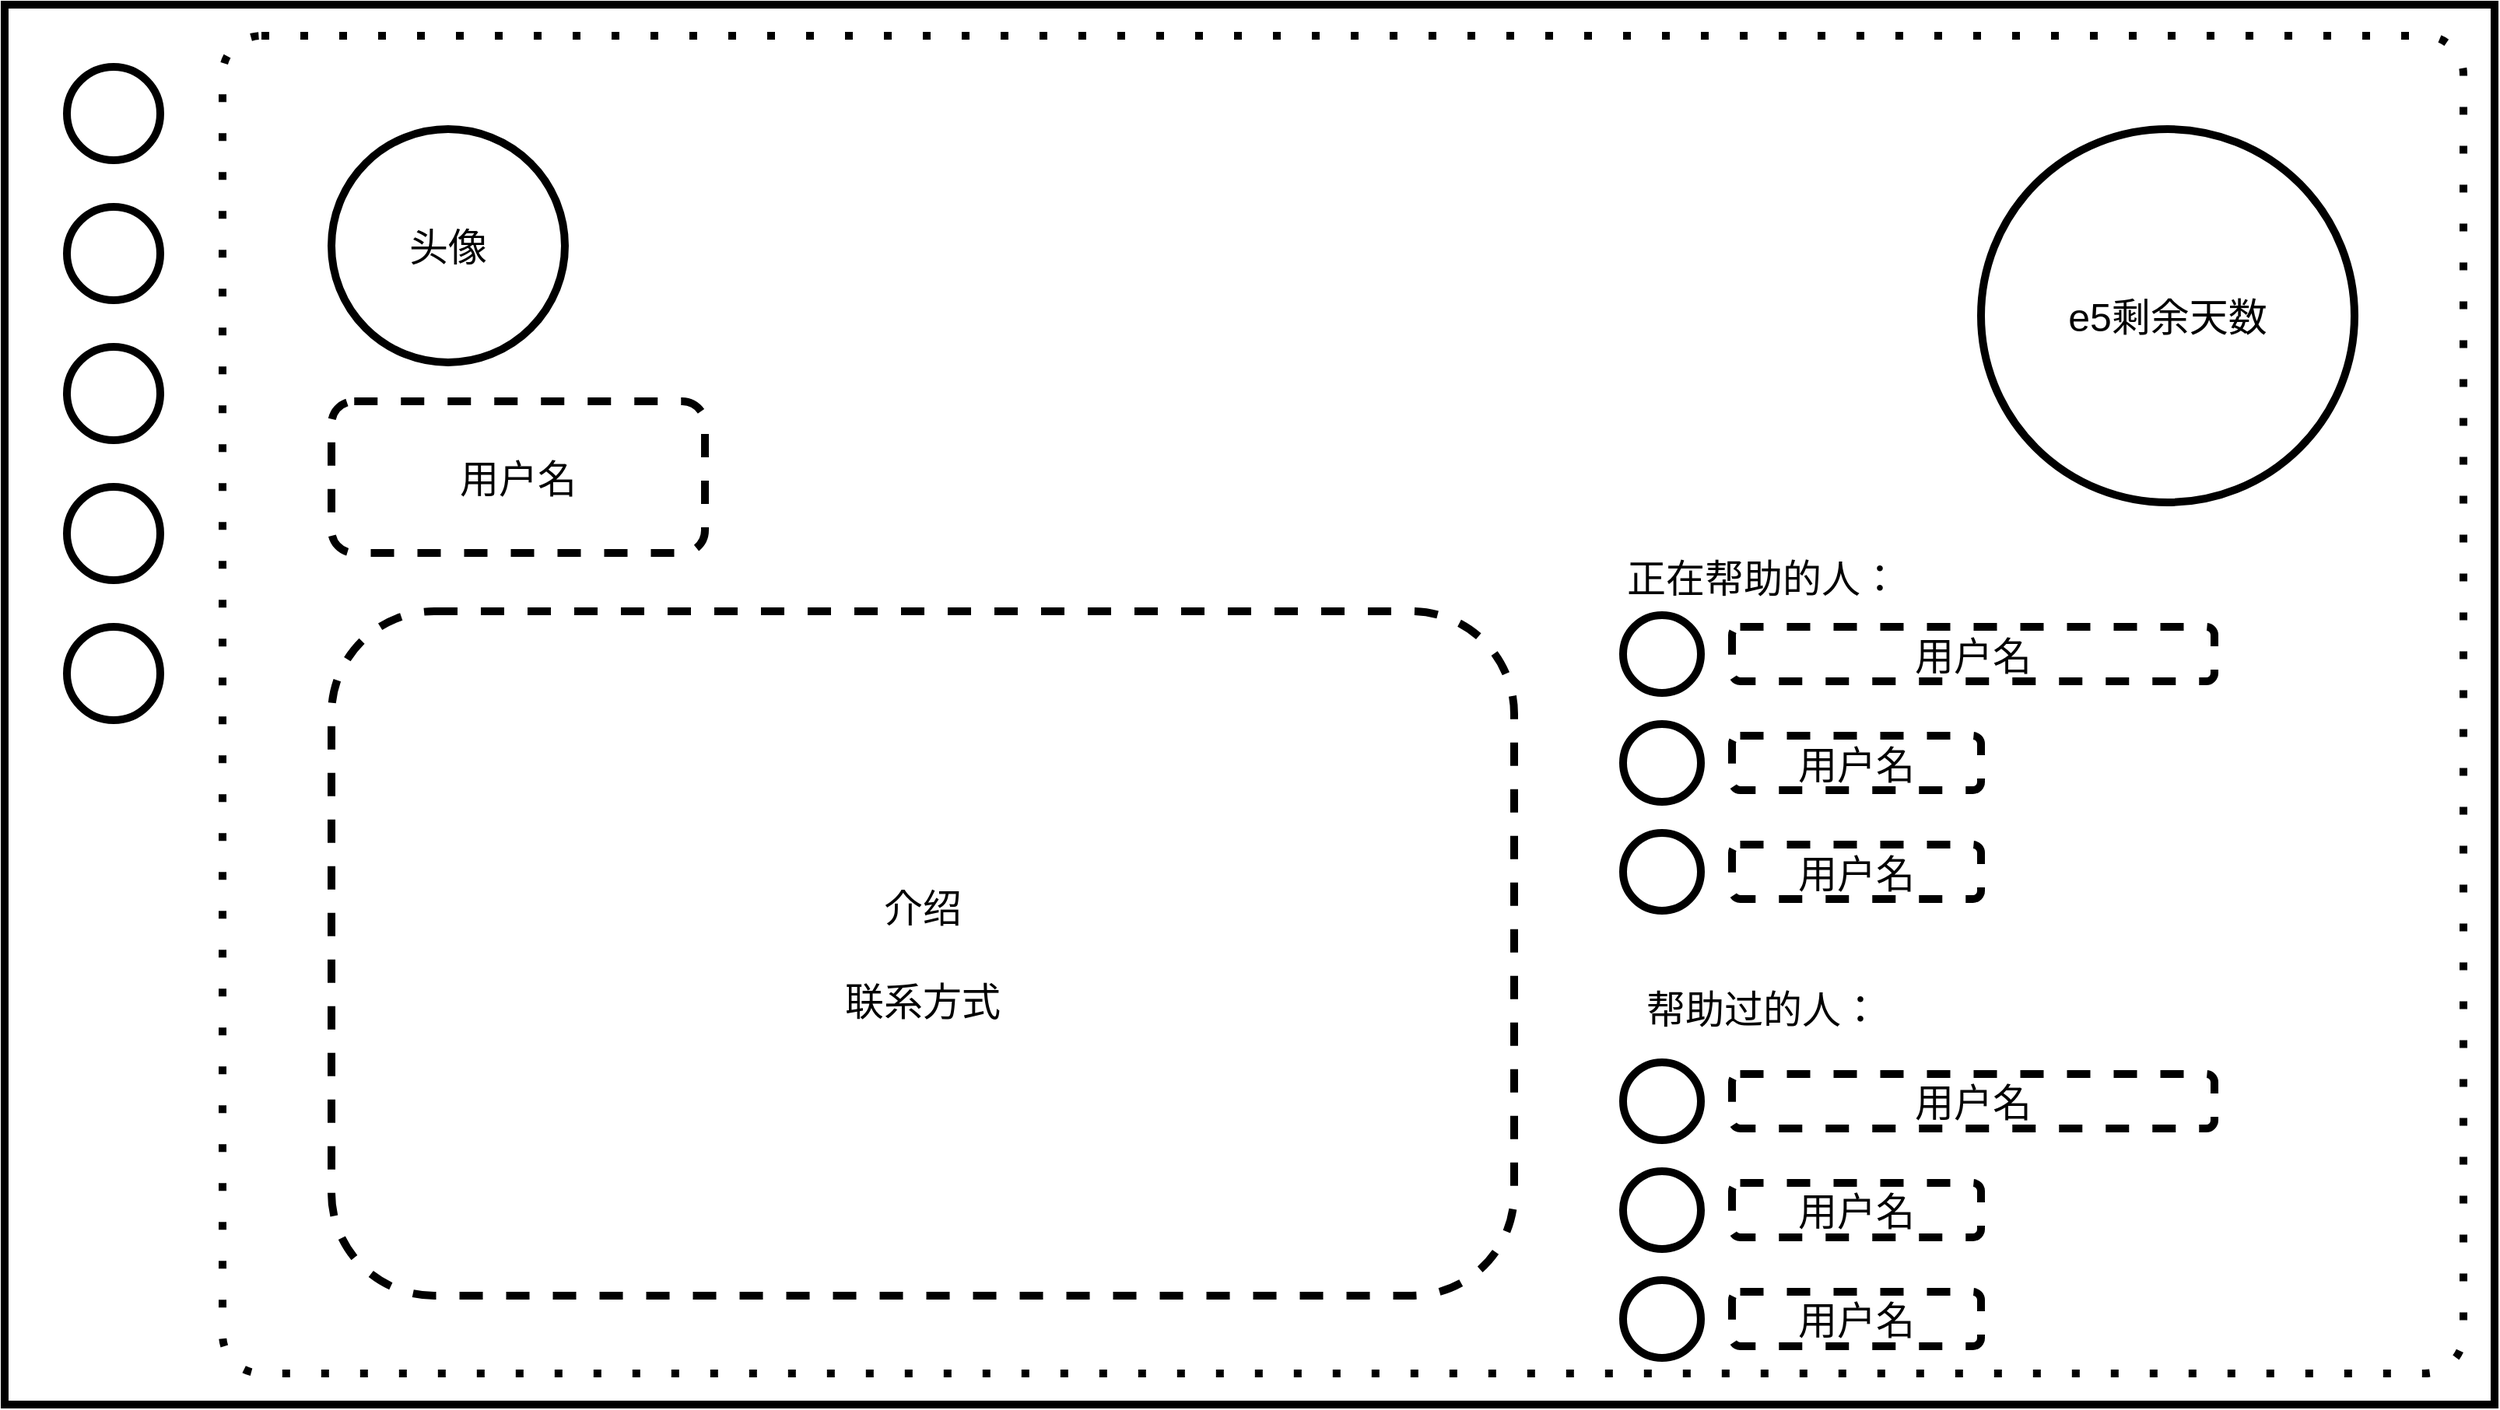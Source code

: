 <mxfile version="20.8.16" type="device"><diagram name="第 1 页" id="C545pj6HFmw_s_1A36Yl"><mxGraphModel dx="2302" dy="1364" grid="1" gridSize="10" guides="1" tooltips="1" connect="1" arrows="1" fold="1" page="1" pageScale="1" pageWidth="2000" pageHeight="1100" math="0" shadow="0"><root><mxCell id="0"/><mxCell id="1" parent="0"/><mxCell id="lMvvIm_gAStbLnTfJpcQ-1" value="" style="rounded=0;whiteSpace=wrap;html=1;strokeColor=default;strokeWidth=5;fontFamily=Helvetica;fontSize=12;fontColor=default;fillColor=default;align=left;" parent="1" vertex="1"><mxGeometry x="120" y="40" width="1600" height="900" as="geometry"/></mxCell><mxCell id="lMvvIm_gAStbLnTfJpcQ-4" value="" style="ellipse;whiteSpace=wrap;html=1;aspect=fixed;rounded=1;strokeColor=default;strokeWidth=5;fontFamily=Helvetica;fontSize=30;fontColor=default;fillColor=default;" parent="1" vertex="1"><mxGeometry x="160" y="80" width="60" height="60" as="geometry"/></mxCell><mxCell id="lMvvIm_gAStbLnTfJpcQ-5" value="" style="ellipse;whiteSpace=wrap;html=1;aspect=fixed;rounded=1;strokeColor=default;strokeWidth=5;fontFamily=Helvetica;fontSize=30;fontColor=default;fillColor=default;" parent="1" vertex="1"><mxGeometry x="160" y="170" width="60" height="60" as="geometry"/></mxCell><mxCell id="lMvvIm_gAStbLnTfJpcQ-6" value="" style="ellipse;whiteSpace=wrap;html=1;aspect=fixed;rounded=1;strokeColor=default;strokeWidth=5;fontFamily=Helvetica;fontSize=30;fontColor=default;fillColor=default;" parent="1" vertex="1"><mxGeometry x="160" y="260" width="60" height="60" as="geometry"/></mxCell><mxCell id="lMvvIm_gAStbLnTfJpcQ-7" value="" style="ellipse;whiteSpace=wrap;html=1;aspect=fixed;rounded=1;strokeColor=default;strokeWidth=5;fontFamily=Helvetica;fontSize=30;fontColor=default;fillColor=default;" parent="1" vertex="1"><mxGeometry x="160" y="350" width="60" height="60" as="geometry"/></mxCell><mxCell id="lMvvIm_gAStbLnTfJpcQ-12" value="" style="ellipse;whiteSpace=wrap;html=1;aspect=fixed;rounded=1;strokeColor=default;strokeWidth=5;fontFamily=Helvetica;fontSize=30;fontColor=default;fillColor=default;" parent="1" vertex="1"><mxGeometry x="160" y="440" width="60" height="60" as="geometry"/></mxCell><mxCell id="oe70b3WkizlQ9jKcJH2k-12" value="" style="rounded=1;whiteSpace=wrap;html=1;strokeWidth=5;dashed=1;dashPattern=1 4;absoluteArcSize=1;arcSize=50;" vertex="1" parent="1"><mxGeometry x="260" y="60" width="1440" height="860" as="geometry"/></mxCell><mxCell id="oe70b3WkizlQ9jKcJH2k-1" value="&lt;font style=&quot;font-size: 25px;&quot;&gt;头像&lt;/font&gt;" style="ellipse;whiteSpace=wrap;html=1;aspect=fixed;strokeWidth=5;" vertex="1" parent="1"><mxGeometry x="330" y="120" width="150" height="150" as="geometry"/></mxCell><mxCell id="oe70b3WkizlQ9jKcJH2k-2" value="&lt;font style=&quot;font-size: 25px;&quot;&gt;e5剩余天数&lt;/font&gt;" style="ellipse;whiteSpace=wrap;html=1;aspect=fixed;strokeWidth=5;" vertex="1" parent="1"><mxGeometry x="1390" y="120" width="240" height="240" as="geometry"/></mxCell><mxCell id="oe70b3WkizlQ9jKcJH2k-3" value="&lt;font style=&quot;font-size: 25px;&quot;&gt;用户名&lt;/font&gt;" style="rounded=1;whiteSpace=wrap;html=1;strokeWidth=5;dashed=1;" vertex="1" parent="1"><mxGeometry x="330" y="295" width="240" height="97.5" as="geometry"/></mxCell><mxCell id="oe70b3WkizlQ9jKcJH2k-4" value="&lt;font style=&quot;font-size: 25px;&quot;&gt;介绍&lt;br&gt;&lt;br&gt;联系方式&lt;br&gt;&lt;/font&gt;" style="rounded=1;whiteSpace=wrap;html=1;strokeWidth=5;dashed=1;" vertex="1" parent="1"><mxGeometry x="330" y="430" width="760" height="440" as="geometry"/></mxCell><mxCell id="oe70b3WkizlQ9jKcJH2k-5" value="正在帮助的人：" style="text;html=1;strokeColor=none;fillColor=none;align=center;verticalAlign=middle;whiteSpace=wrap;rounded=0;fontSize=25;" vertex="1" parent="1"><mxGeometry x="1160" y="392.5" width="180" height="30" as="geometry"/></mxCell><mxCell id="oe70b3WkizlQ9jKcJH2k-6" value="&lt;font style=&quot;font-size: 25px;&quot;&gt;用户名&lt;/font&gt;" style="rounded=1;whiteSpace=wrap;html=1;strokeWidth=5;dashed=1;" vertex="1" parent="1"><mxGeometry x="1230" y="440" width="310" height="35" as="geometry"/></mxCell><mxCell id="oe70b3WkizlQ9jKcJH2k-7" value="" style="ellipse;whiteSpace=wrap;html=1;aspect=fixed;strokeWidth=5;fontSize=25;" vertex="1" parent="1"><mxGeometry x="1160" y="432.5" width="50" height="50" as="geometry"/></mxCell><mxCell id="oe70b3WkizlQ9jKcJH2k-8" value="&lt;font style=&quot;font-size: 25px;&quot;&gt;用户名&lt;/font&gt;" style="rounded=1;whiteSpace=wrap;html=1;strokeWidth=5;dashed=1;" vertex="1" parent="1"><mxGeometry x="1230" y="580" width="160" height="35" as="geometry"/></mxCell><mxCell id="oe70b3WkizlQ9jKcJH2k-9" value="" style="ellipse;whiteSpace=wrap;html=1;aspect=fixed;strokeWidth=5;fontSize=25;" vertex="1" parent="1"><mxGeometry x="1160" y="572.5" width="50" height="50" as="geometry"/></mxCell><mxCell id="oe70b3WkizlQ9jKcJH2k-10" value="&lt;font style=&quot;font-size: 25px;&quot;&gt;用户名&lt;/font&gt;" style="rounded=1;whiteSpace=wrap;html=1;strokeWidth=5;dashed=1;" vertex="1" parent="1"><mxGeometry x="1230" y="510" width="160" height="35" as="geometry"/></mxCell><mxCell id="oe70b3WkizlQ9jKcJH2k-11" value="" style="ellipse;whiteSpace=wrap;html=1;aspect=fixed;strokeWidth=5;fontSize=25;" vertex="1" parent="1"><mxGeometry x="1160" y="502.5" width="50" height="50" as="geometry"/></mxCell><mxCell id="oe70b3WkizlQ9jKcJH2k-14" value="&lt;font style=&quot;font-size: 25px;&quot;&gt;用户名&lt;/font&gt;" style="rounded=1;whiteSpace=wrap;html=1;strokeWidth=5;dashed=1;" vertex="1" parent="1"><mxGeometry x="1230" y="727.5" width="310" height="35" as="geometry"/></mxCell><mxCell id="oe70b3WkizlQ9jKcJH2k-15" value="" style="ellipse;whiteSpace=wrap;html=1;aspect=fixed;strokeWidth=5;fontSize=25;" vertex="1" parent="1"><mxGeometry x="1160" y="720" width="50" height="50" as="geometry"/></mxCell><mxCell id="oe70b3WkizlQ9jKcJH2k-16" value="&lt;font style=&quot;font-size: 25px;&quot;&gt;用户名&lt;/font&gt;" style="rounded=1;whiteSpace=wrap;html=1;strokeWidth=5;dashed=1;" vertex="1" parent="1"><mxGeometry x="1230" y="867.5" width="160" height="35" as="geometry"/></mxCell><mxCell id="oe70b3WkizlQ9jKcJH2k-17" value="" style="ellipse;whiteSpace=wrap;html=1;aspect=fixed;strokeWidth=5;fontSize=25;" vertex="1" parent="1"><mxGeometry x="1160" y="860" width="50" height="50" as="geometry"/></mxCell><mxCell id="oe70b3WkizlQ9jKcJH2k-18" value="&lt;font style=&quot;font-size: 25px;&quot;&gt;用户名&lt;/font&gt;" style="rounded=1;whiteSpace=wrap;html=1;strokeWidth=5;dashed=1;" vertex="1" parent="1"><mxGeometry x="1230" y="797.5" width="160" height="35" as="geometry"/></mxCell><mxCell id="oe70b3WkizlQ9jKcJH2k-19" value="" style="ellipse;whiteSpace=wrap;html=1;aspect=fixed;strokeWidth=5;fontSize=25;" vertex="1" parent="1"><mxGeometry x="1160" y="790" width="50" height="50" as="geometry"/></mxCell><mxCell id="oe70b3WkizlQ9jKcJH2k-20" value="帮助过的人：" style="text;html=1;strokeColor=none;fillColor=none;align=center;verticalAlign=middle;whiteSpace=wrap;rounded=0;fontSize=25;" vertex="1" parent="1"><mxGeometry x="1160" y="670" width="180" height="30" as="geometry"/></mxCell></root></mxGraphModel></diagram></mxfile>
